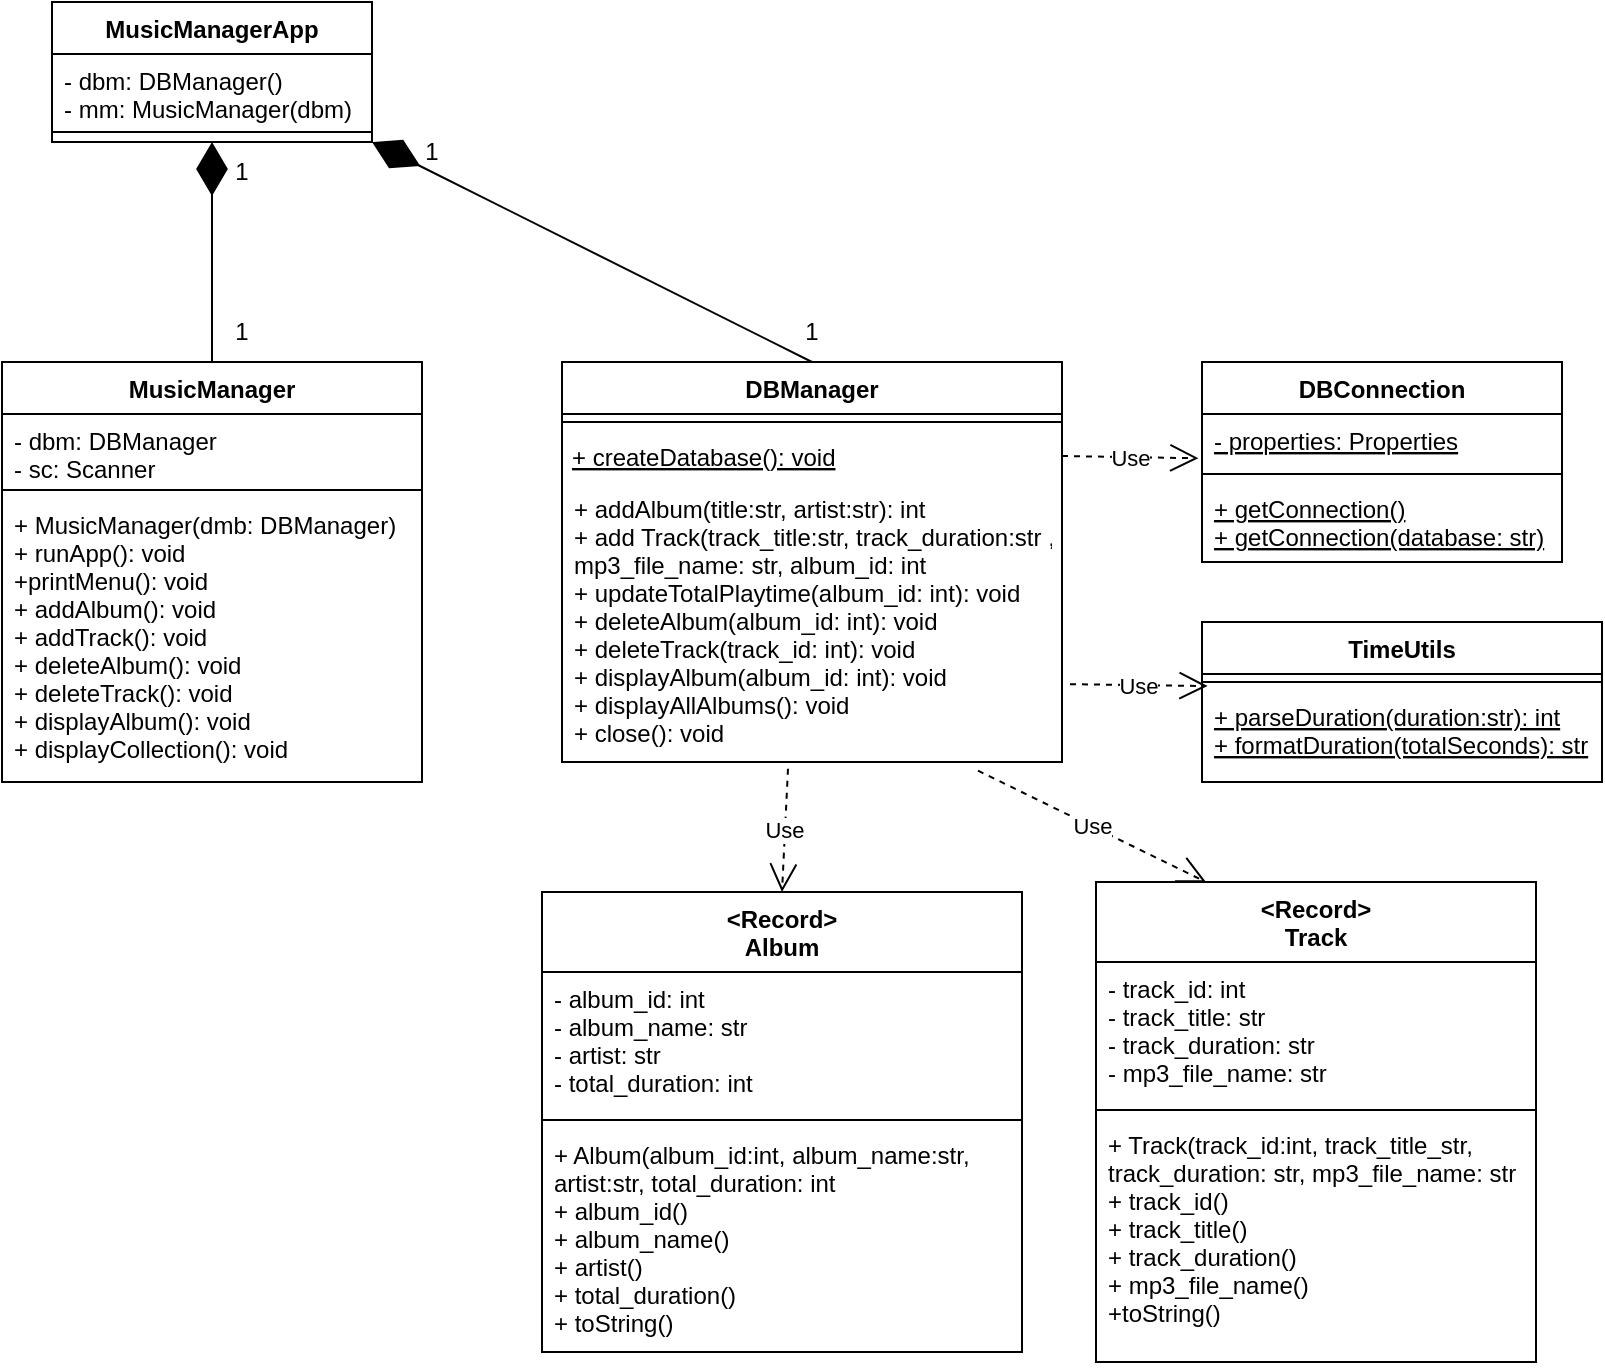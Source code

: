 <mxfile version="19.0.1" type="device"><diagram id="REp-jyRxcGHNtihPWwO9" name="Page-1"><mxGraphModel dx="1504" dy="754" grid="1" gridSize="10" guides="1" tooltips="1" connect="1" arrows="1" fold="1" page="1" pageScale="1" pageWidth="827" pageHeight="1169" math="0" shadow="0"><root><mxCell id="0"/><mxCell id="1" parent="0"/><mxCell id="a6sSxLmpHDkUtdv9YfrM-1" value="&lt;Record&gt;&#10;Album" style="swimlane;fontStyle=1;align=center;verticalAlign=top;childLayout=stackLayout;horizontal=1;startSize=40;horizontalStack=0;resizeParent=1;resizeParentMax=0;resizeLast=0;collapsible=1;marginBottom=0;" vertex="1" parent="1"><mxGeometry x="550" y="505" width="240" height="230" as="geometry"/></mxCell><mxCell id="a6sSxLmpHDkUtdv9YfrM-2" value="- album_id: int&#10;- album_name: str&#10;- artist: str&#10;- total_duration: int" style="text;strokeColor=none;fillColor=none;align=left;verticalAlign=top;spacingLeft=4;spacingRight=4;overflow=hidden;rotatable=0;points=[[0,0.5],[1,0.5]];portConstraint=eastwest;" vertex="1" parent="a6sSxLmpHDkUtdv9YfrM-1"><mxGeometry y="40" width="240" height="70" as="geometry"/></mxCell><mxCell id="a6sSxLmpHDkUtdv9YfrM-3" value="" style="line;strokeWidth=1;fillColor=none;align=left;verticalAlign=middle;spacingTop=-1;spacingLeft=3;spacingRight=3;rotatable=0;labelPosition=right;points=[];portConstraint=eastwest;" vertex="1" parent="a6sSxLmpHDkUtdv9YfrM-1"><mxGeometry y="110" width="240" height="8" as="geometry"/></mxCell><mxCell id="a6sSxLmpHDkUtdv9YfrM-4" value="+ Album(album_id:int, album_name:str,&#10;artist:str, total_duration: int&#10;+ album_id()&#10;+ album_name()&#10;+ artist()&#10;+ total_duration()&#10;+ toString()" style="text;strokeColor=none;fillColor=none;align=left;verticalAlign=top;spacingLeft=4;spacingRight=4;overflow=hidden;rotatable=0;points=[[0,0.5],[1,0.5]];portConstraint=eastwest;" vertex="1" parent="a6sSxLmpHDkUtdv9YfrM-1"><mxGeometry y="118" width="240" height="112" as="geometry"/></mxCell><mxCell id="a6sSxLmpHDkUtdv9YfrM-5" value="&lt;Record&gt;&#10;Track" style="swimlane;fontStyle=1;align=center;verticalAlign=top;childLayout=stackLayout;horizontal=1;startSize=40;horizontalStack=0;resizeParent=1;resizeParentMax=0;resizeLast=0;collapsible=1;marginBottom=0;" vertex="1" parent="1"><mxGeometry x="827" y="500" width="220" height="240" as="geometry"/></mxCell><mxCell id="a6sSxLmpHDkUtdv9YfrM-6" value="- track_id: int&#10;- track_title: str&#10;- track_duration: str&#10;- mp3_file_name: str" style="text;strokeColor=none;fillColor=none;align=left;verticalAlign=top;spacingLeft=4;spacingRight=4;overflow=hidden;rotatable=0;points=[[0,0.5],[1,0.5]];portConstraint=eastwest;" vertex="1" parent="a6sSxLmpHDkUtdv9YfrM-5"><mxGeometry y="40" width="220" height="70" as="geometry"/></mxCell><mxCell id="a6sSxLmpHDkUtdv9YfrM-7" value="" style="line;strokeWidth=1;fillColor=none;align=left;verticalAlign=middle;spacingTop=-1;spacingLeft=3;spacingRight=3;rotatable=0;labelPosition=right;points=[];portConstraint=eastwest;" vertex="1" parent="a6sSxLmpHDkUtdv9YfrM-5"><mxGeometry y="110" width="220" height="8" as="geometry"/></mxCell><mxCell id="a6sSxLmpHDkUtdv9YfrM-8" value="+ Track(track_id:int, track_title_str,&#10;track_duration: str, mp3_file_name: str&#10;+ track_id()&#10;+ track_title()&#10;+ track_duration()&#10;+ mp3_file_name()&#10;+toString()" style="text;strokeColor=none;fillColor=none;align=left;verticalAlign=top;spacingLeft=4;spacingRight=4;overflow=hidden;rotatable=0;points=[[0,0.5],[1,0.5]];portConstraint=eastwest;" vertex="1" parent="a6sSxLmpHDkUtdv9YfrM-5"><mxGeometry y="118" width="220" height="122" as="geometry"/></mxCell><mxCell id="a6sSxLmpHDkUtdv9YfrM-9" value="MusicManagerApp" style="swimlane;fontStyle=1;align=center;verticalAlign=top;childLayout=stackLayout;horizontal=1;startSize=26;horizontalStack=0;resizeParent=1;resizeParentMax=0;resizeLast=0;collapsible=1;marginBottom=0;" vertex="1" parent="1"><mxGeometry x="305" y="60" width="160" height="70" as="geometry"/></mxCell><mxCell id="a6sSxLmpHDkUtdv9YfrM-10" value="- dbm: DBManager()&#10;- mm: MusicManager(dbm)" style="text;strokeColor=none;fillColor=none;align=left;verticalAlign=top;spacingLeft=4;spacingRight=4;overflow=hidden;rotatable=0;points=[[0,0.5],[1,0.5]];portConstraint=eastwest;" vertex="1" parent="a6sSxLmpHDkUtdv9YfrM-9"><mxGeometry y="26" width="160" height="34" as="geometry"/></mxCell><mxCell id="a6sSxLmpHDkUtdv9YfrM-11" value="" style="line;strokeWidth=1;fillColor=none;align=left;verticalAlign=middle;spacingTop=-1;spacingLeft=3;spacingRight=3;rotatable=0;labelPosition=right;points=[];portConstraint=eastwest;" vertex="1" parent="a6sSxLmpHDkUtdv9YfrM-9"><mxGeometry y="60" width="160" height="10" as="geometry"/></mxCell><mxCell id="a6sSxLmpHDkUtdv9YfrM-13" value="MusicManager" style="swimlane;fontStyle=1;align=center;verticalAlign=top;childLayout=stackLayout;horizontal=1;startSize=26;horizontalStack=0;resizeParent=1;resizeParentMax=0;resizeLast=0;collapsible=1;marginBottom=0;" vertex="1" parent="1"><mxGeometry x="280" y="240" width="210" height="210" as="geometry"/></mxCell><mxCell id="a6sSxLmpHDkUtdv9YfrM-14" value="- dbm: DBManager&#10;- sc: Scanner" style="text;strokeColor=none;fillColor=none;align=left;verticalAlign=top;spacingLeft=4;spacingRight=4;overflow=hidden;rotatable=0;points=[[0,0.5],[1,0.5]];portConstraint=eastwest;" vertex="1" parent="a6sSxLmpHDkUtdv9YfrM-13"><mxGeometry y="26" width="210" height="34" as="geometry"/></mxCell><mxCell id="a6sSxLmpHDkUtdv9YfrM-15" value="" style="line;strokeWidth=1;fillColor=none;align=left;verticalAlign=middle;spacingTop=-1;spacingLeft=3;spacingRight=3;rotatable=0;labelPosition=right;points=[];portConstraint=eastwest;" vertex="1" parent="a6sSxLmpHDkUtdv9YfrM-13"><mxGeometry y="60" width="210" height="8" as="geometry"/></mxCell><mxCell id="a6sSxLmpHDkUtdv9YfrM-16" value="+ MusicManager(dmb: DBManager)&#10;+ runApp(): void&#10;+printMenu(): void&#10;+ addAlbum(): void&#10;+ addTrack(): void&#10;+ deleteAlbum(): void&#10;+ deleteTrack(): void&#10;+ displayAlbum(): void&#10;+ displayCollection(): void" style="text;strokeColor=none;fillColor=none;align=left;verticalAlign=top;spacingLeft=4;spacingRight=4;overflow=hidden;rotatable=0;points=[[0,0.5],[1,0.5]];portConstraint=eastwest;" vertex="1" parent="a6sSxLmpHDkUtdv9YfrM-13"><mxGeometry y="68" width="210" height="142" as="geometry"/></mxCell><mxCell id="a6sSxLmpHDkUtdv9YfrM-22" value="DBManager" style="swimlane;fontStyle=1;align=center;verticalAlign=top;childLayout=stackLayout;horizontal=1;startSize=26;horizontalStack=0;resizeParent=1;resizeParentMax=0;resizeLast=0;collapsible=1;marginBottom=0;" vertex="1" parent="1"><mxGeometry x="560" y="240" width="250" height="200" as="geometry"/></mxCell><mxCell id="a6sSxLmpHDkUtdv9YfrM-24" value="" style="line;strokeWidth=1;fillColor=none;align=left;verticalAlign=middle;spacingTop=-1;spacingLeft=3;spacingRight=3;rotatable=0;labelPosition=right;points=[];portConstraint=eastwest;" vertex="1" parent="a6sSxLmpHDkUtdv9YfrM-22"><mxGeometry y="26" width="250" height="8" as="geometry"/></mxCell><mxCell id="a6sSxLmpHDkUtdv9YfrM-21" value="+ createDatabase(): void" style="text;align=left;fontStyle=4;verticalAlign=middle;spacingLeft=3;spacingRight=3;strokeColor=none;rotatable=0;points=[[0,0.5],[1,0.5]];portConstraint=eastwest;" vertex="1" parent="a6sSxLmpHDkUtdv9YfrM-22"><mxGeometry y="34" width="250" height="26" as="geometry"/></mxCell><mxCell id="a6sSxLmpHDkUtdv9YfrM-25" value="+ addAlbum(title:str, artist:str): int&#10;+ add Track(track_title:str, track_duration:str ,&#10;mp3_file_name: str, album_id: int&#10;+ updateTotalPlaytime(album_id: int): void&#10;+ deleteAlbum(album_id: int): void&#10;+ deleteTrack(track_id: int): void&#10;+ displayAlbum(album_id: int): void&#10;+ displayAllAlbums(): void&#10;+ close(): void&#10;" style="text;strokeColor=none;fillColor=none;align=left;verticalAlign=top;spacingLeft=4;spacingRight=4;overflow=hidden;rotatable=0;points=[[0,0.5],[1,0.5]];portConstraint=eastwest;" vertex="1" parent="a6sSxLmpHDkUtdv9YfrM-22"><mxGeometry y="60" width="250" height="140" as="geometry"/></mxCell><mxCell id="a6sSxLmpHDkUtdv9YfrM-26" value="DBConnection" style="swimlane;fontStyle=1;align=center;verticalAlign=top;childLayout=stackLayout;horizontal=1;startSize=26;horizontalStack=0;resizeParent=1;resizeParentMax=0;resizeLast=0;collapsible=1;marginBottom=0;" vertex="1" parent="1"><mxGeometry x="880" y="240" width="180" height="100" as="geometry"/></mxCell><mxCell id="a6sSxLmpHDkUtdv9YfrM-27" value="- properties: Properties" style="text;strokeColor=none;fillColor=none;align=left;verticalAlign=top;spacingLeft=4;spacingRight=4;overflow=hidden;rotatable=0;points=[[0,0.5],[1,0.5]];portConstraint=eastwest;fontStyle=4" vertex="1" parent="a6sSxLmpHDkUtdv9YfrM-26"><mxGeometry y="26" width="180" height="26" as="geometry"/></mxCell><mxCell id="a6sSxLmpHDkUtdv9YfrM-28" value="" style="line;strokeWidth=1;fillColor=none;align=left;verticalAlign=middle;spacingTop=-1;spacingLeft=3;spacingRight=3;rotatable=0;labelPosition=right;points=[];portConstraint=eastwest;" vertex="1" parent="a6sSxLmpHDkUtdv9YfrM-26"><mxGeometry y="52" width="180" height="8" as="geometry"/></mxCell><mxCell id="a6sSxLmpHDkUtdv9YfrM-29" value="+ getConnection()&#10;+ getConnection(database: str)" style="text;strokeColor=none;fillColor=none;align=left;verticalAlign=top;spacingLeft=4;spacingRight=4;overflow=hidden;rotatable=0;points=[[0,0.5],[1,0.5]];portConstraint=eastwest;fontStyle=4" vertex="1" parent="a6sSxLmpHDkUtdv9YfrM-26"><mxGeometry y="60" width="180" height="40" as="geometry"/></mxCell><mxCell id="a6sSxLmpHDkUtdv9YfrM-30" value="TimeUtils" style="swimlane;fontStyle=1;align=center;verticalAlign=top;childLayout=stackLayout;horizontal=1;startSize=26;horizontalStack=0;resizeParent=1;resizeParentMax=0;resizeLast=0;collapsible=1;marginBottom=0;" vertex="1" parent="1"><mxGeometry x="880" y="370" width="200" height="80" as="geometry"/></mxCell><mxCell id="a6sSxLmpHDkUtdv9YfrM-32" value="" style="line;strokeWidth=1;fillColor=none;align=left;verticalAlign=middle;spacingTop=-1;spacingLeft=3;spacingRight=3;rotatable=0;labelPosition=right;points=[];portConstraint=eastwest;" vertex="1" parent="a6sSxLmpHDkUtdv9YfrM-30"><mxGeometry y="26" width="200" height="8" as="geometry"/></mxCell><mxCell id="a6sSxLmpHDkUtdv9YfrM-33" value="+ parseDuration(duration:str): int&#10;+ formatDuration(totalSeconds): str" style="text;strokeColor=none;fillColor=none;align=left;verticalAlign=top;spacingLeft=4;spacingRight=4;overflow=hidden;rotatable=0;points=[[0,0.5],[1,0.5]];portConstraint=eastwest;fontStyle=4" vertex="1" parent="a6sSxLmpHDkUtdv9YfrM-30"><mxGeometry y="34" width="200" height="46" as="geometry"/></mxCell><mxCell id="a6sSxLmpHDkUtdv9YfrM-34" value="" style="endArrow=diamondThin;endFill=1;endSize=24;html=1;rounded=0;exitX=0.5;exitY=0;exitDx=0;exitDy=0;entryX=0.5;entryY=1;entryDx=0;entryDy=0;" edge="1" parent="1" source="a6sSxLmpHDkUtdv9YfrM-13" target="a6sSxLmpHDkUtdv9YfrM-9"><mxGeometry width="160" relative="1" as="geometry"><mxPoint x="470" y="360" as="sourcePoint"/><mxPoint x="630" y="360" as="targetPoint"/></mxGeometry></mxCell><mxCell id="a6sSxLmpHDkUtdv9YfrM-36" value="1" style="text;html=1;strokeColor=none;fillColor=none;align=center;verticalAlign=middle;whiteSpace=wrap;rounded=0;" vertex="1" parent="1"><mxGeometry x="370" y="130" width="60" height="30" as="geometry"/></mxCell><mxCell id="a6sSxLmpHDkUtdv9YfrM-37" value="1" style="text;html=1;strokeColor=none;fillColor=none;align=center;verticalAlign=middle;whiteSpace=wrap;rounded=0;" vertex="1" parent="1"><mxGeometry x="370" y="210" width="60" height="30" as="geometry"/></mxCell><mxCell id="a6sSxLmpHDkUtdv9YfrM-38" value="" style="endArrow=diamondThin;endFill=1;endSize=24;html=1;rounded=0;exitX=0.5;exitY=0;exitDx=0;exitDy=0;entryX=1;entryY=1;entryDx=0;entryDy=0;" edge="1" parent="1" source="a6sSxLmpHDkUtdv9YfrM-22" target="a6sSxLmpHDkUtdv9YfrM-9"><mxGeometry width="160" relative="1" as="geometry"><mxPoint x="684.41" y="220" as="sourcePoint"/><mxPoint x="684.41" y="110" as="targetPoint"/></mxGeometry></mxCell><mxCell id="a6sSxLmpHDkUtdv9YfrM-39" value="1" style="text;html=1;strokeColor=none;fillColor=none;align=center;verticalAlign=middle;whiteSpace=wrap;rounded=0;" vertex="1" parent="1"><mxGeometry x="465" y="120" width="60" height="30" as="geometry"/></mxCell><mxCell id="a6sSxLmpHDkUtdv9YfrM-40" value="1" style="text;html=1;strokeColor=none;fillColor=none;align=center;verticalAlign=middle;whiteSpace=wrap;rounded=0;" vertex="1" parent="1"><mxGeometry x="655" y="210" width="60" height="30" as="geometry"/></mxCell><mxCell id="a6sSxLmpHDkUtdv9YfrM-41" value="Use" style="endArrow=open;endSize=12;dashed=1;html=1;rounded=0;exitX=1;exitY=0.5;exitDx=0;exitDy=0;entryX=-0.01;entryY=0.851;entryDx=0;entryDy=0;entryPerimeter=0;" edge="1" parent="1" source="a6sSxLmpHDkUtdv9YfrM-21" target="a6sSxLmpHDkUtdv9YfrM-27"><mxGeometry width="160" relative="1" as="geometry"><mxPoint x="470" y="480" as="sourcePoint"/><mxPoint x="630" y="480" as="targetPoint"/></mxGeometry></mxCell><mxCell id="a6sSxLmpHDkUtdv9YfrM-42" value="Use" style="endArrow=open;endSize=12;dashed=1;html=1;rounded=0;exitX=1.016;exitY=0.722;exitDx=0;exitDy=0;exitPerimeter=0;entryX=0.014;entryY=-0.043;entryDx=0;entryDy=0;entryPerimeter=0;" edge="1" parent="1" source="a6sSxLmpHDkUtdv9YfrM-25" target="a6sSxLmpHDkUtdv9YfrM-33"><mxGeometry width="160" relative="1" as="geometry"><mxPoint x="490" y="480" as="sourcePoint"/><mxPoint x="650" y="480" as="targetPoint"/></mxGeometry></mxCell><mxCell id="a6sSxLmpHDkUtdv9YfrM-43" value="Use" style="endArrow=open;endSize=12;dashed=1;html=1;rounded=0;entryX=0.5;entryY=0;entryDx=0;entryDy=0;exitX=0.452;exitY=1.024;exitDx=0;exitDy=0;exitPerimeter=0;" edge="1" parent="1" source="a6sSxLmpHDkUtdv9YfrM-25" target="a6sSxLmpHDkUtdv9YfrM-1"><mxGeometry width="160" relative="1" as="geometry"><mxPoint x="490" y="480" as="sourcePoint"/><mxPoint x="650" y="480" as="targetPoint"/></mxGeometry></mxCell><mxCell id="a6sSxLmpHDkUtdv9YfrM-44" value="Use" style="endArrow=open;endSize=12;dashed=1;html=1;rounded=0;entryX=0.25;entryY=0;entryDx=0;entryDy=0;exitX=0.832;exitY=1.031;exitDx=0;exitDy=0;exitPerimeter=0;" edge="1" parent="1" source="a6sSxLmpHDkUtdv9YfrM-25" target="a6sSxLmpHDkUtdv9YfrM-5"><mxGeometry width="160" relative="1" as="geometry"><mxPoint x="715" y="470" as="sourcePoint"/><mxPoint x="875" y="470" as="targetPoint"/></mxGeometry></mxCell></root></mxGraphModel></diagram></mxfile>